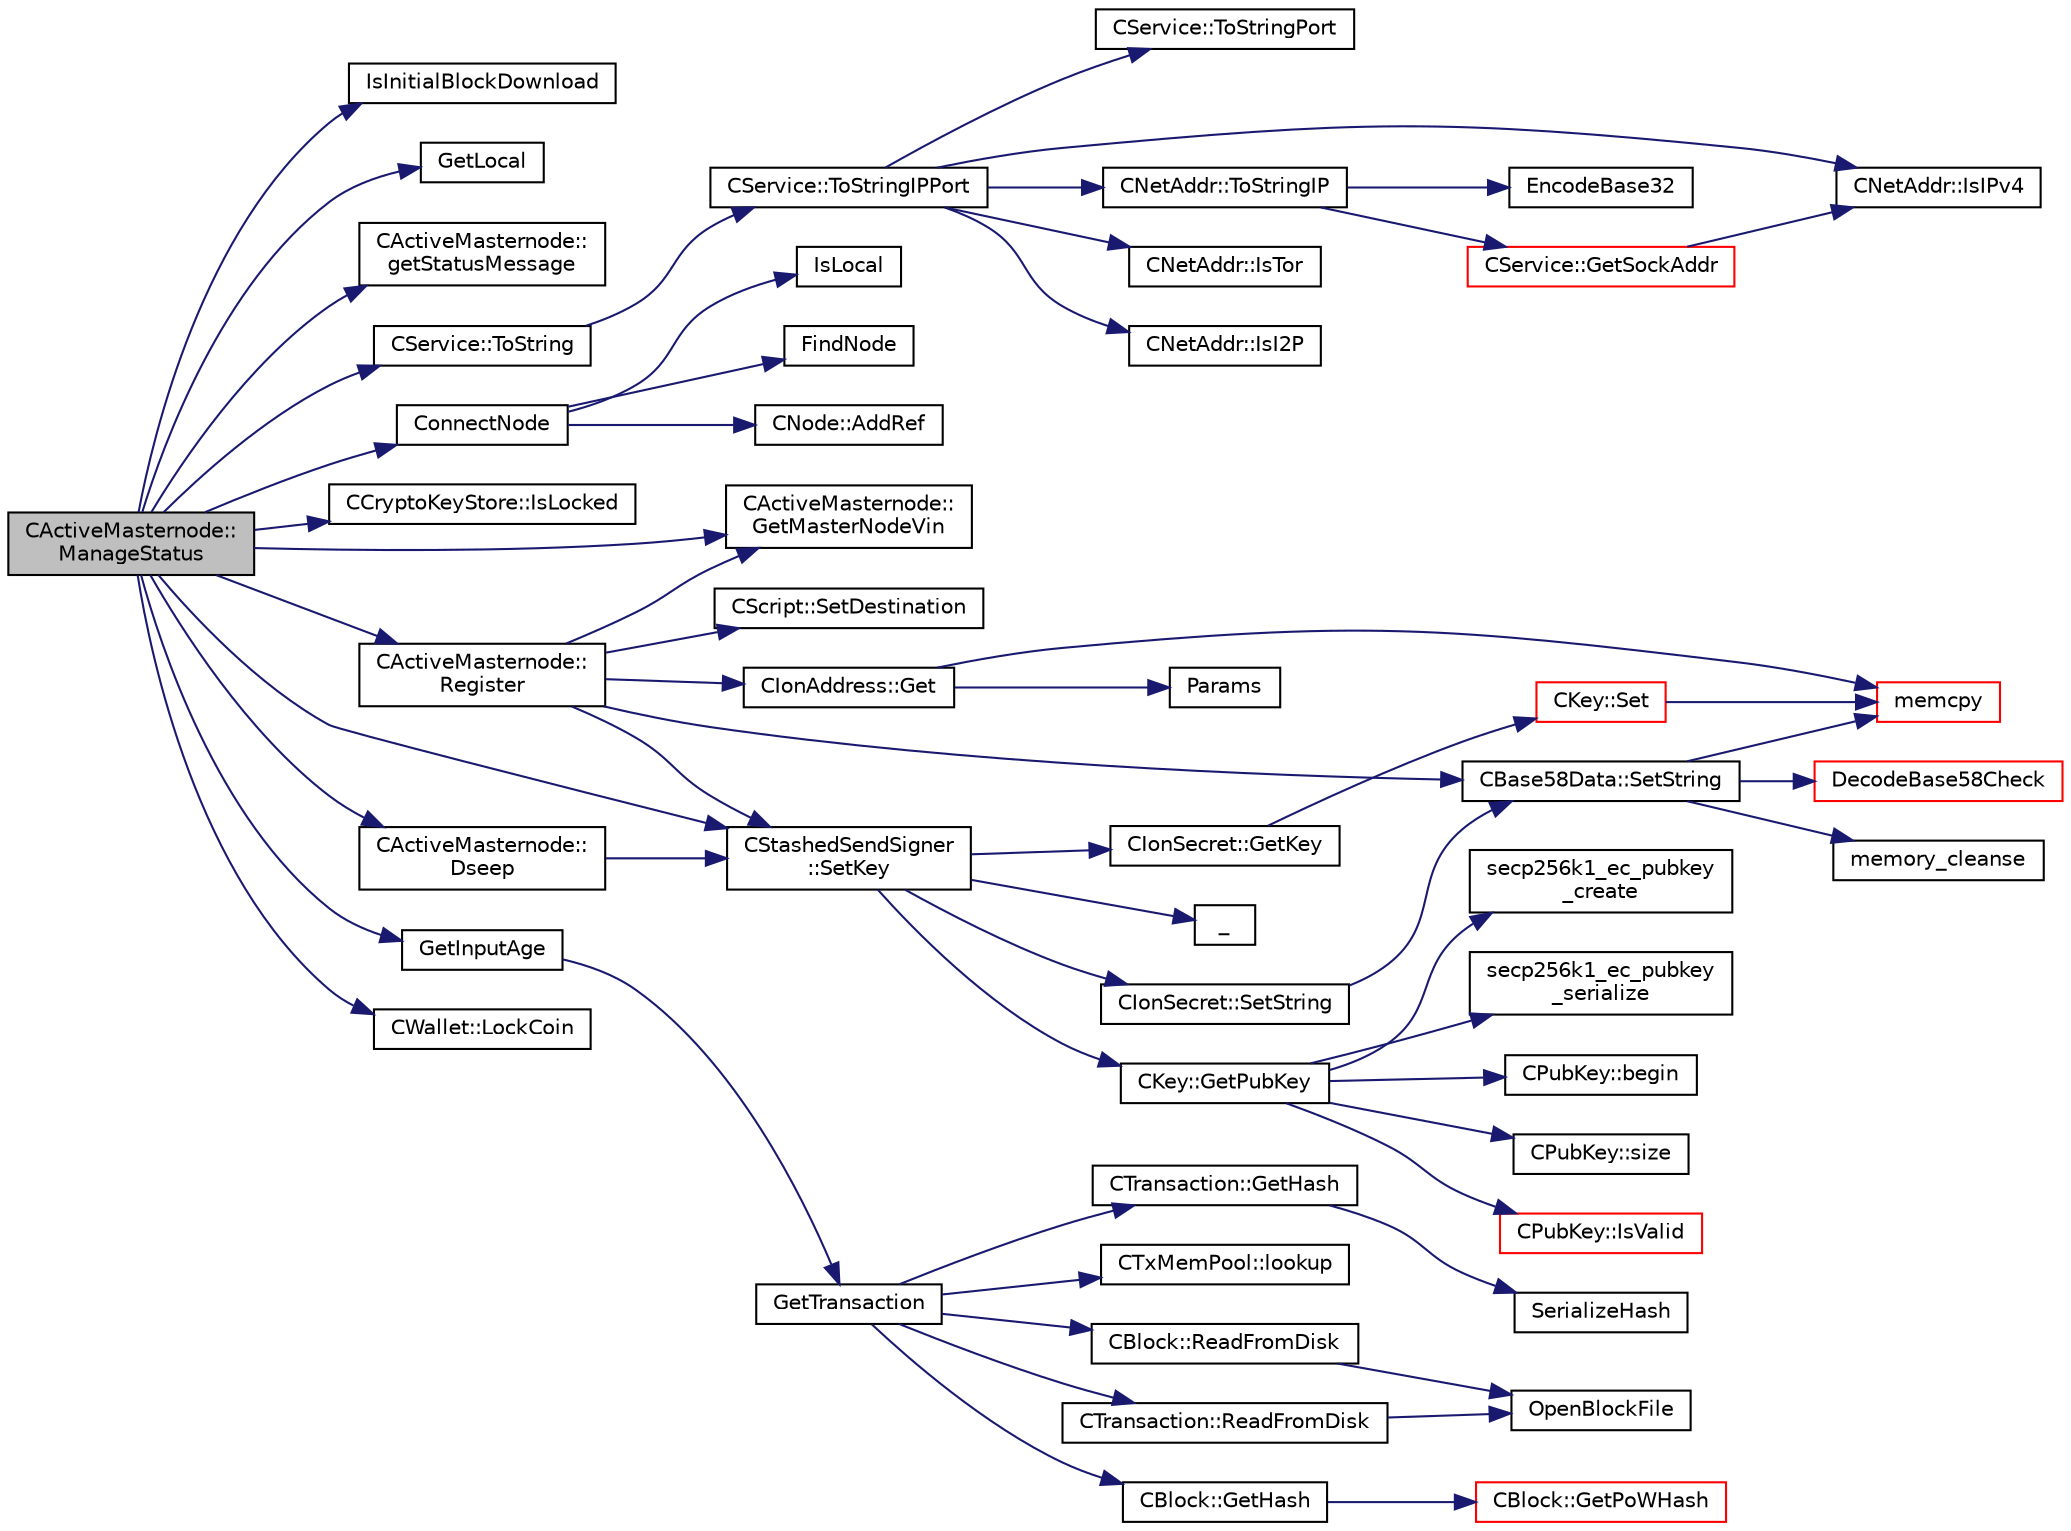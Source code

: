 digraph "CActiveMasternode::ManageStatus"
{
  edge [fontname="Helvetica",fontsize="10",labelfontname="Helvetica",labelfontsize="10"];
  node [fontname="Helvetica",fontsize="10",shape=record];
  rankdir="LR";
  Node379 [label="CActiveMasternode::\lManageStatus",height=0.2,width=0.4,color="black", fillcolor="grey75", style="filled", fontcolor="black"];
  Node379 -> Node380 [color="midnightblue",fontsize="10",style="solid",fontname="Helvetica"];
  Node380 [label="IsInitialBlockDownload",height=0.2,width=0.4,color="black", fillcolor="white", style="filled",URL="$main_8cpp.html#a5edcd96316574fd4a7f3ae0922a5cfd6",tooltip="Check whether we are doing an initial block download (synchronizing from disk or network) ..."];
  Node379 -> Node381 [color="midnightblue",fontsize="10",style="solid",fontname="Helvetica"];
  Node381 [label="GetLocal",height=0.2,width=0.4,color="black", fillcolor="white", style="filled",URL="$net_8cpp.html#a51605827c953a7843f9b165eada26857"];
  Node379 -> Node382 [color="midnightblue",fontsize="10",style="solid",fontname="Helvetica"];
  Node382 [label="CActiveMasternode::\lgetStatusMessage",height=0.2,width=0.4,color="black", fillcolor="white", style="filled",URL="$class_c_active_masternode.html#a7d3acded543474384539b18aa9c08099"];
  Node379 -> Node383 [color="midnightblue",fontsize="10",style="solid",fontname="Helvetica"];
  Node383 [label="CService::ToString",height=0.2,width=0.4,color="black", fillcolor="white", style="filled",URL="$class_c_service.html#a225473158bc07c87a6a862160d73cfea"];
  Node383 -> Node384 [color="midnightblue",fontsize="10",style="solid",fontname="Helvetica"];
  Node384 [label="CService::ToStringIPPort",height=0.2,width=0.4,color="black", fillcolor="white", style="filled",URL="$class_c_service.html#a224204c838b12eeb49ca7eabe6f75004"];
  Node384 -> Node385 [color="midnightblue",fontsize="10",style="solid",fontname="Helvetica"];
  Node385 [label="CNetAddr::IsIPv4",height=0.2,width=0.4,color="black", fillcolor="white", style="filled",URL="$class_c_net_addr.html#a7021b79e9a33c342b68db09dbb6c2293"];
  Node384 -> Node386 [color="midnightblue",fontsize="10",style="solid",fontname="Helvetica"];
  Node386 [label="CNetAddr::IsTor",height=0.2,width=0.4,color="black", fillcolor="white", style="filled",URL="$class_c_net_addr.html#a4db37b4997ff3b8c57959f2aa915a9a3"];
  Node384 -> Node387 [color="midnightblue",fontsize="10",style="solid",fontname="Helvetica"];
  Node387 [label="CNetAddr::IsI2P",height=0.2,width=0.4,color="black", fillcolor="white", style="filled",URL="$class_c_net_addr.html#afc07b09ccfd8406c5aa30ce009727eab"];
  Node384 -> Node388 [color="midnightblue",fontsize="10",style="solid",fontname="Helvetica"];
  Node388 [label="CNetAddr::ToStringIP",height=0.2,width=0.4,color="black", fillcolor="white", style="filled",URL="$class_c_net_addr.html#a0c8d9b5ed3824546ff4dccca3b28b073"];
  Node388 -> Node389 [color="midnightblue",fontsize="10",style="solid",fontname="Helvetica"];
  Node389 [label="EncodeBase32",height=0.2,width=0.4,color="black", fillcolor="white", style="filled",URL="$util_8cpp.html#a71aa75e646de8a10971f887bc71d9a75"];
  Node388 -> Node390 [color="midnightblue",fontsize="10",style="solid",fontname="Helvetica"];
  Node390 [label="CService::GetSockAddr",height=0.2,width=0.4,color="red", fillcolor="white", style="filled",URL="$class_c_service.html#ac4c6d655fab3af40937f0b0c65581745"];
  Node390 -> Node385 [color="midnightblue",fontsize="10",style="solid",fontname="Helvetica"];
  Node384 -> Node397 [color="midnightblue",fontsize="10",style="solid",fontname="Helvetica"];
  Node397 [label="CService::ToStringPort",height=0.2,width=0.4,color="black", fillcolor="white", style="filled",URL="$class_c_service.html#a95d6f24b6a613fca24734ba4e38ef3dc"];
  Node379 -> Node398 [color="midnightblue",fontsize="10",style="solid",fontname="Helvetica"];
  Node398 [label="ConnectNode",height=0.2,width=0.4,color="black", fillcolor="white", style="filled",URL="$net_8cpp.html#abd8cb3f96f11637f9e7f67aac9b783e8"];
  Node398 -> Node399 [color="midnightblue",fontsize="10",style="solid",fontname="Helvetica"];
  Node399 [label="IsLocal",height=0.2,width=0.4,color="black", fillcolor="white", style="filled",URL="$net_8cpp.html#a16fa1bd4d34c4c29c90903fc3cdf7517",tooltip="check whether a given address is potentially local "];
  Node398 -> Node400 [color="midnightblue",fontsize="10",style="solid",fontname="Helvetica"];
  Node400 [label="FindNode",height=0.2,width=0.4,color="black", fillcolor="white", style="filled",URL="$net_8cpp.html#a66a7371d8e724cac0b4495169cdf2859"];
  Node398 -> Node401 [color="midnightblue",fontsize="10",style="solid",fontname="Helvetica"];
  Node401 [label="CNode::AddRef",height=0.2,width=0.4,color="black", fillcolor="white", style="filled",URL="$class_c_node.html#afb65ed679f7bda59aab89e0f5afae292"];
  Node379 -> Node402 [color="midnightblue",fontsize="10",style="solid",fontname="Helvetica"];
  Node402 [label="CCryptoKeyStore::IsLocked",height=0.2,width=0.4,color="black", fillcolor="white", style="filled",URL="$class_c_crypto_key_store.html#a52919fa284a3aa10f1b4bd6018b6dbee"];
  Node379 -> Node403 [color="midnightblue",fontsize="10",style="solid",fontname="Helvetica"];
  Node403 [label="CActiveMasternode::\lGetMasterNodeVin",height=0.2,width=0.4,color="black", fillcolor="white", style="filled",URL="$class_c_active_masternode.html#af9f32ec3d13b161d6a89839dab17b154"];
  Node379 -> Node404 [color="midnightblue",fontsize="10",style="solid",fontname="Helvetica"];
  Node404 [label="GetInputAge",height=0.2,width=0.4,color="black", fillcolor="white", style="filled",URL="$main_8cpp.html#ae137d76bbcaf8d65fab905889b504e26"];
  Node404 -> Node405 [color="midnightblue",fontsize="10",style="solid",fontname="Helvetica"];
  Node405 [label="GetTransaction",height=0.2,width=0.4,color="black", fillcolor="white", style="filled",URL="$main_8cpp.html#a7d2a4633e4e0e8e4cb9c881d45a496b5"];
  Node405 -> Node406 [color="midnightblue",fontsize="10",style="solid",fontname="Helvetica"];
  Node406 [label="CTxMemPool::lookup",height=0.2,width=0.4,color="black", fillcolor="white", style="filled",URL="$class_c_tx_mem_pool.html#ad6d9966cdeb4b6586f7186e709b4e77e"];
  Node405 -> Node407 [color="midnightblue",fontsize="10",style="solid",fontname="Helvetica"];
  Node407 [label="CTransaction::ReadFromDisk",height=0.2,width=0.4,color="black", fillcolor="white", style="filled",URL="$class_c_transaction.html#ad9d526afecbd816c385343f60c5352fd"];
  Node407 -> Node408 [color="midnightblue",fontsize="10",style="solid",fontname="Helvetica"];
  Node408 [label="OpenBlockFile",height=0.2,width=0.4,color="black", fillcolor="white", style="filled",URL="$main_8h.html#acaa494f20aefb99c5f5f9022a97d0040"];
  Node405 -> Node409 [color="midnightblue",fontsize="10",style="solid",fontname="Helvetica"];
  Node409 [label="CBlock::ReadFromDisk",height=0.2,width=0.4,color="black", fillcolor="white", style="filled",URL="$class_c_block.html#a77a1b1e9902e1e557d762f5a5f325cd8"];
  Node409 -> Node408 [color="midnightblue",fontsize="10",style="solid",fontname="Helvetica"];
  Node405 -> Node410 [color="midnightblue",fontsize="10",style="solid",fontname="Helvetica"];
  Node410 [label="CBlock::GetHash",height=0.2,width=0.4,color="black", fillcolor="white", style="filled",URL="$class_c_block.html#a681acf1fa72ec2ed6c83ea5afc14e0f3"];
  Node410 -> Node411 [color="midnightblue",fontsize="10",style="solid",fontname="Helvetica"];
  Node411 [label="CBlock::GetPoWHash",height=0.2,width=0.4,color="red", fillcolor="white", style="filled",URL="$class_c_block.html#af203beb528a62ec30b0453cf5d860044"];
  Node405 -> Node413 [color="midnightblue",fontsize="10",style="solid",fontname="Helvetica"];
  Node413 [label="CTransaction::GetHash",height=0.2,width=0.4,color="black", fillcolor="white", style="filled",URL="$class_c_transaction.html#a0b46d80e82ca324e82c2ce3fc1492bfa"];
  Node413 -> Node414 [color="midnightblue",fontsize="10",style="solid",fontname="Helvetica"];
  Node414 [label="SerializeHash",height=0.2,width=0.4,color="black", fillcolor="white", style="filled",URL="$hash_8h.html#a6de694e43f17c62025c6883965b65e63"];
  Node379 -> Node415 [color="midnightblue",fontsize="10",style="solid",fontname="Helvetica"];
  Node415 [label="CWallet::LockCoin",height=0.2,width=0.4,color="black", fillcolor="white", style="filled",URL="$class_c_wallet.html#a2be3aa26d84c79bdcabb41c6b3fe0e0f"];
  Node379 -> Node416 [color="midnightblue",fontsize="10",style="solid",fontname="Helvetica"];
  Node416 [label="CStashedSendSigner\l::SetKey",height=0.2,width=0.4,color="black", fillcolor="white", style="filled",URL="$class_c_stashed_send_signer.html#a706eb86a74431f151080cb9e466fe6ce",tooltip="Set the private/public key values, returns true if successful. "];
  Node416 -> Node417 [color="midnightblue",fontsize="10",style="solid",fontname="Helvetica"];
  Node417 [label="CIonSecret::SetString",height=0.2,width=0.4,color="black", fillcolor="white", style="filled",URL="$class_c_ion_secret.html#a0b279b6a41b2992fae7d3f70f7977f1c"];
  Node417 -> Node418 [color="midnightblue",fontsize="10",style="solid",fontname="Helvetica"];
  Node418 [label="CBase58Data::SetString",height=0.2,width=0.4,color="black", fillcolor="white", style="filled",URL="$class_c_base58_data.html#a250fa3bc97d03c7d87de5485c8b49b57"];
  Node418 -> Node419 [color="midnightblue",fontsize="10",style="solid",fontname="Helvetica"];
  Node419 [label="DecodeBase58Check",height=0.2,width=0.4,color="red", fillcolor="white", style="filled",URL="$base58_8cpp.html#ae2dc7ad63e243509e0871ec4a5890678",tooltip="Decode a base58-encoded string (psz) that includes a checksum into a byte vector (vchRet), return true if decoding is successful. "];
  Node418 -> Node392 [color="midnightblue",fontsize="10",style="solid",fontname="Helvetica"];
  Node392 [label="memcpy",height=0.2,width=0.4,color="red", fillcolor="white", style="filled",URL="$glibc__compat_8cpp.html#a0f46826ab0466591e136db24394923cf"];
  Node418 -> Node422 [color="midnightblue",fontsize="10",style="solid",fontname="Helvetica"];
  Node422 [label="memory_cleanse",height=0.2,width=0.4,color="black", fillcolor="white", style="filled",URL="$cleanse_8cpp.html#a5a4afb85dd16ecc1f6019c782db78663"];
  Node416 -> Node423 [color="midnightblue",fontsize="10",style="solid",fontname="Helvetica"];
  Node423 [label="_",height=0.2,width=0.4,color="black", fillcolor="white", style="filled",URL="$ui__interface_8h.html#aad133bb6103b53cebf03fd01e2f11ba1",tooltip="Translation function: Call Translate signal on UI interface, which returns a boost::optional result..."];
  Node416 -> Node424 [color="midnightblue",fontsize="10",style="solid",fontname="Helvetica"];
  Node424 [label="CIonSecret::GetKey",height=0.2,width=0.4,color="black", fillcolor="white", style="filled",URL="$class_c_ion_secret.html#a5220650629f8d852bd6cffeec00df235"];
  Node424 -> Node425 [color="midnightblue",fontsize="10",style="solid",fontname="Helvetica"];
  Node425 [label="CKey::Set",height=0.2,width=0.4,color="red", fillcolor="white", style="filled",URL="$class_c_key.html#aaa13d5f08456bba094210c5eeabf64c8"];
  Node425 -> Node392 [color="midnightblue",fontsize="10",style="solid",fontname="Helvetica"];
  Node416 -> Node428 [color="midnightblue",fontsize="10",style="solid",fontname="Helvetica"];
  Node428 [label="CKey::GetPubKey",height=0.2,width=0.4,color="black", fillcolor="white", style="filled",URL="$class_c_key.html#aa1085c59603a62db6ec776300f250337"];
  Node428 -> Node429 [color="midnightblue",fontsize="10",style="solid",fontname="Helvetica"];
  Node429 [label="secp256k1_ec_pubkey\l_create",height=0.2,width=0.4,color="black", fillcolor="white", style="filled",URL="$secp256k1_8h.html#a7438071aa8a6dc4697abe4f4659f2161",tooltip="Compute the public key for a secret key. "];
  Node428 -> Node430 [color="midnightblue",fontsize="10",style="solid",fontname="Helvetica"];
  Node430 [label="secp256k1_ec_pubkey\l_serialize",height=0.2,width=0.4,color="black", fillcolor="white", style="filled",URL="$secp256k1_8h.html#a34977bf00322e510e881160c421836d7",tooltip="Serialize a pubkey object into a serialized byte sequence. "];
  Node428 -> Node431 [color="midnightblue",fontsize="10",style="solid",fontname="Helvetica"];
  Node431 [label="CPubKey::begin",height=0.2,width=0.4,color="black", fillcolor="white", style="filled",URL="$class_c_pub_key.html#a859ab9909d68092d6d4fc739237ab358"];
  Node428 -> Node432 [color="midnightblue",fontsize="10",style="solid",fontname="Helvetica"];
  Node432 [label="CPubKey::size",height=0.2,width=0.4,color="black", fillcolor="white", style="filled",URL="$class_c_pub_key.html#a6bb28fcf0a5f799c69f5b7269363b309"];
  Node428 -> Node433 [color="midnightblue",fontsize="10",style="solid",fontname="Helvetica"];
  Node433 [label="CPubKey::IsValid",height=0.2,width=0.4,color="red", fillcolor="white", style="filled",URL="$class_c_pub_key.html#a4fa94293cf8577fd039b9a133f6c7f30"];
  Node379 -> Node435 [color="midnightblue",fontsize="10",style="solid",fontname="Helvetica"];
  Node435 [label="CActiveMasternode::\lRegister",height=0.2,width=0.4,color="black", fillcolor="white", style="filled",URL="$class_c_active_masternode.html#aacd8f048772ab4f9908c11d29727063d",tooltip="Register remote Masternode. "];
  Node435 -> Node416 [color="midnightblue",fontsize="10",style="solid",fontname="Helvetica"];
  Node435 -> Node403 [color="midnightblue",fontsize="10",style="solid",fontname="Helvetica"];
  Node435 -> Node418 [color="midnightblue",fontsize="10",style="solid",fontname="Helvetica"];
  Node435 -> Node436 [color="midnightblue",fontsize="10",style="solid",fontname="Helvetica"];
  Node436 [label="CScript::SetDestination",height=0.2,width=0.4,color="black", fillcolor="white", style="filled",URL="$class_c_script.html#ad1b5a9077241aa06116040c4f1b7c31e"];
  Node435 -> Node437 [color="midnightblue",fontsize="10",style="solid",fontname="Helvetica"];
  Node437 [label="CIonAddress::Get",height=0.2,width=0.4,color="black", fillcolor="white", style="filled",URL="$class_c_ion_address.html#aa70f9899f0a3cf37e4a87483db5cf99d"];
  Node437 -> Node392 [color="midnightblue",fontsize="10",style="solid",fontname="Helvetica"];
  Node437 -> Node438 [color="midnightblue",fontsize="10",style="solid",fontname="Helvetica"];
  Node438 [label="Params",height=0.2,width=0.4,color="black", fillcolor="white", style="filled",URL="$chainparams_8cpp.html#ace5c5b706d71a324a417dd2db394fd4a",tooltip="Return the currently selected parameters. "];
  Node379 -> Node439 [color="midnightblue",fontsize="10",style="solid",fontname="Helvetica"];
  Node439 [label="CActiveMasternode::\lDseep",height=0.2,width=0.4,color="black", fillcolor="white", style="filled",URL="$class_c_active_masternode.html#af217e0c05aee3315421a8760db6a7a6c"];
  Node439 -> Node416 [color="midnightblue",fontsize="10",style="solid",fontname="Helvetica"];
}
